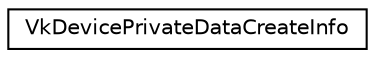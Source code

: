 digraph "Graphical Class Hierarchy"
{
 // LATEX_PDF_SIZE
  edge [fontname="Helvetica",fontsize="10",labelfontname="Helvetica",labelfontsize="10"];
  node [fontname="Helvetica",fontsize="10",shape=record];
  rankdir="LR";
  Node0 [label="VkDevicePrivateDataCreateInfo",height=0.2,width=0.4,color="black", fillcolor="white", style="filled",URL="$structVkDevicePrivateDataCreateInfo.html",tooltip=" "];
}
